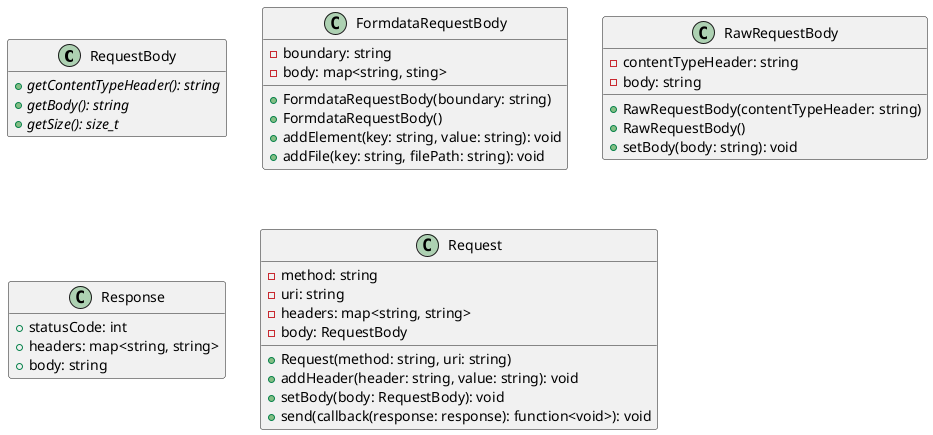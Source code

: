 @startuml Classes

class RequestBody {
    + {abstract} getContentTypeHeader(): string
    + {abstract} getBody(): string
    + {abstract} getSize(): size_t
}
hide RequestBody fields

class FormdataRequestBody {
    - boundary: string
    - body: map<string, sting>

    + FormdataRequestBody(boundary: string)
    + FormdataRequestBody()
    + addElement(key: string, value: string): void
    + addFile(key: string, filePath: string): void
}

class RawRequestBody {
    - contentTypeHeader: string
    - body: string

    + RawRequestBody(contentTypeHeader: string)
    + RawRequestBody()
    + setBody(body: string): void
}

class Response {
    + statusCode: int
    + headers: map<string, string>
    + body: string
}
hide Response methods

class Request {
    - method: string
    - uri: string
    - headers: map<string, string>
    - body: RequestBody

    + Request(method: string, uri: string)
    + addHeader(header: string, value: string): void
    + setBody(body: RequestBody): void
    + send(callback(response: response): function<void>): void
}

@enduml